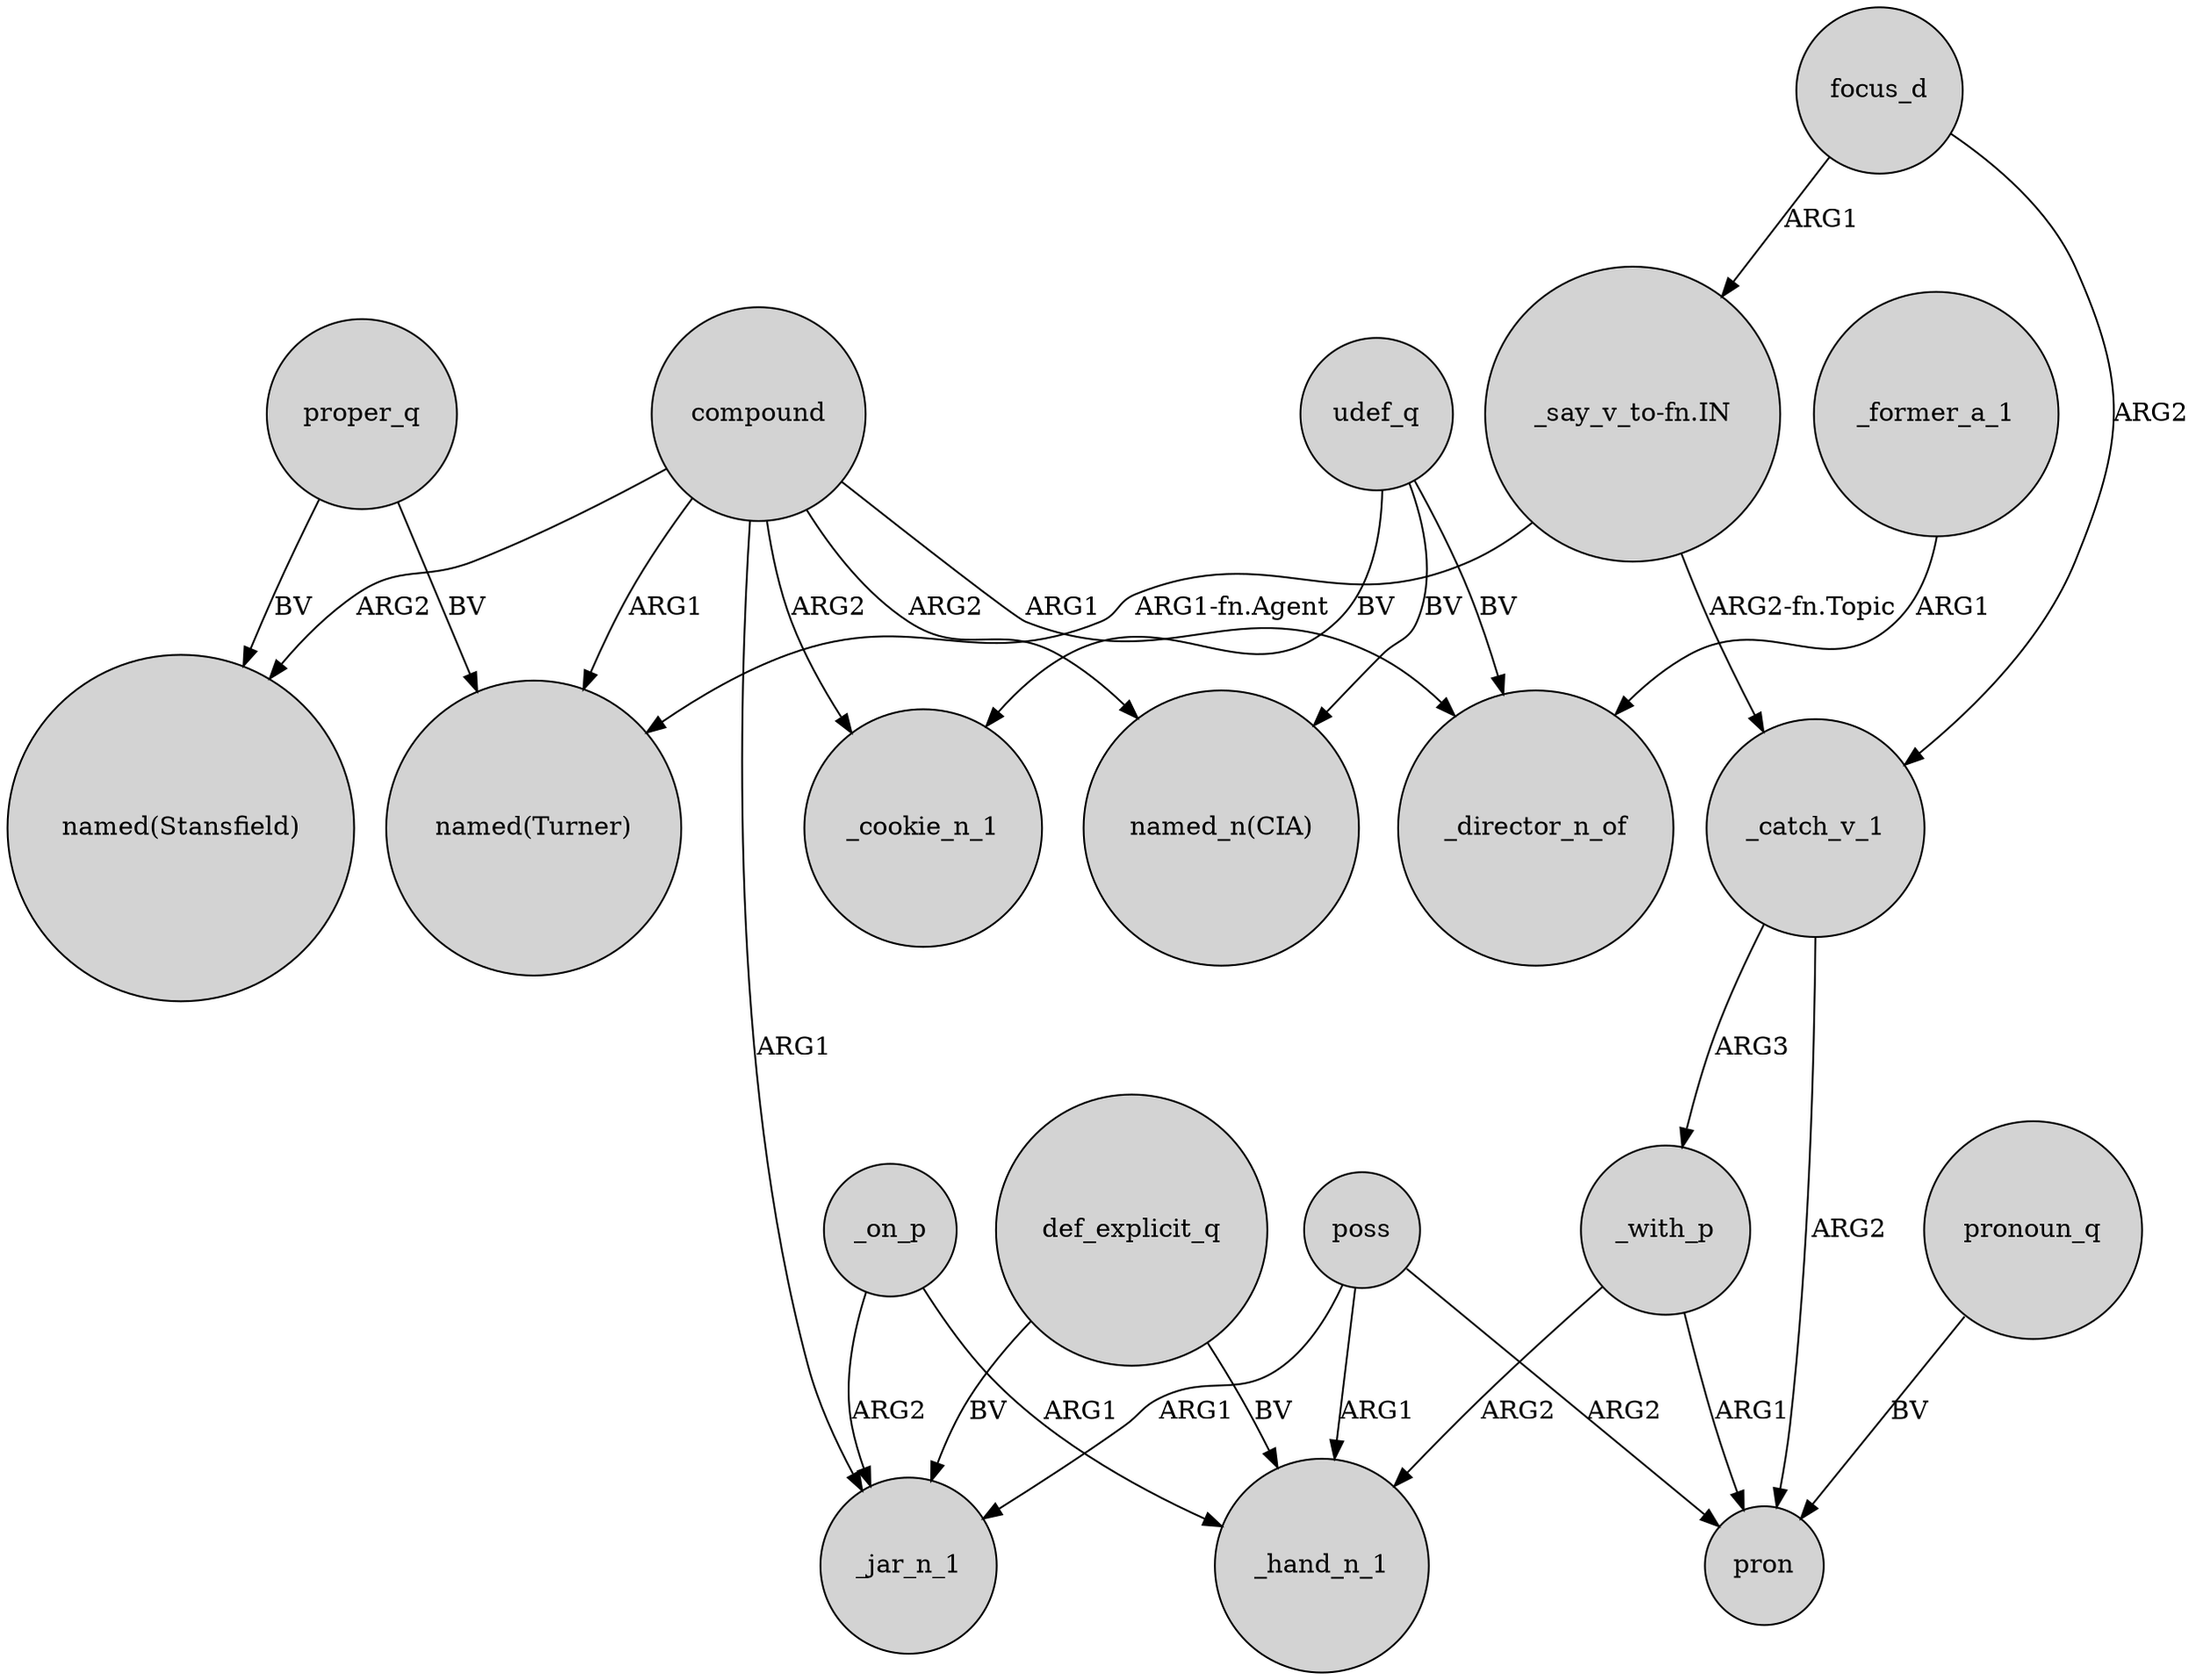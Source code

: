 digraph {
	node [shape=circle style=filled]
	proper_q -> "named(Turner)" [label=BV]
	_with_p -> _hand_n_1 [label=ARG2]
	poss -> pron [label=ARG2]
	compound -> "named(Stansfield)" [label=ARG2]
	_catch_v_1 -> pron [label=ARG2]
	udef_q -> "named_n(CIA)" [label=BV]
	poss -> _jar_n_1 [label=ARG1]
	compound -> "named(Turner)" [label=ARG1]
	_on_p -> _jar_n_1 [label=ARG2]
	_former_a_1 -> _director_n_of [label=ARG1]
	_with_p -> pron [label=ARG1]
	compound -> "named_n(CIA)" [label=ARG2]
	udef_q -> _cookie_n_1 [label=BV]
	focus_d -> _catch_v_1 [label=ARG2]
	"_say_v_to-fn.IN" -> _catch_v_1 [label="ARG2-fn.Topic"]
	pronoun_q -> pron [label=BV]
	def_explicit_q -> _hand_n_1 [label=BV]
	_catch_v_1 -> _with_p [label=ARG3]
	proper_q -> "named(Stansfield)" [label=BV]
	poss -> _hand_n_1 [label=ARG1]
	_on_p -> _hand_n_1 [label=ARG1]
	compound -> _jar_n_1 [label=ARG1]
	compound -> _cookie_n_1 [label=ARG2]
	compound -> _director_n_of [label=ARG1]
	def_explicit_q -> _jar_n_1 [label=BV]
	"_say_v_to-fn.IN" -> "named(Turner)" [label="ARG1-fn.Agent"]
	udef_q -> _director_n_of [label=BV]
	focus_d -> "_say_v_to-fn.IN" [label=ARG1]
}
